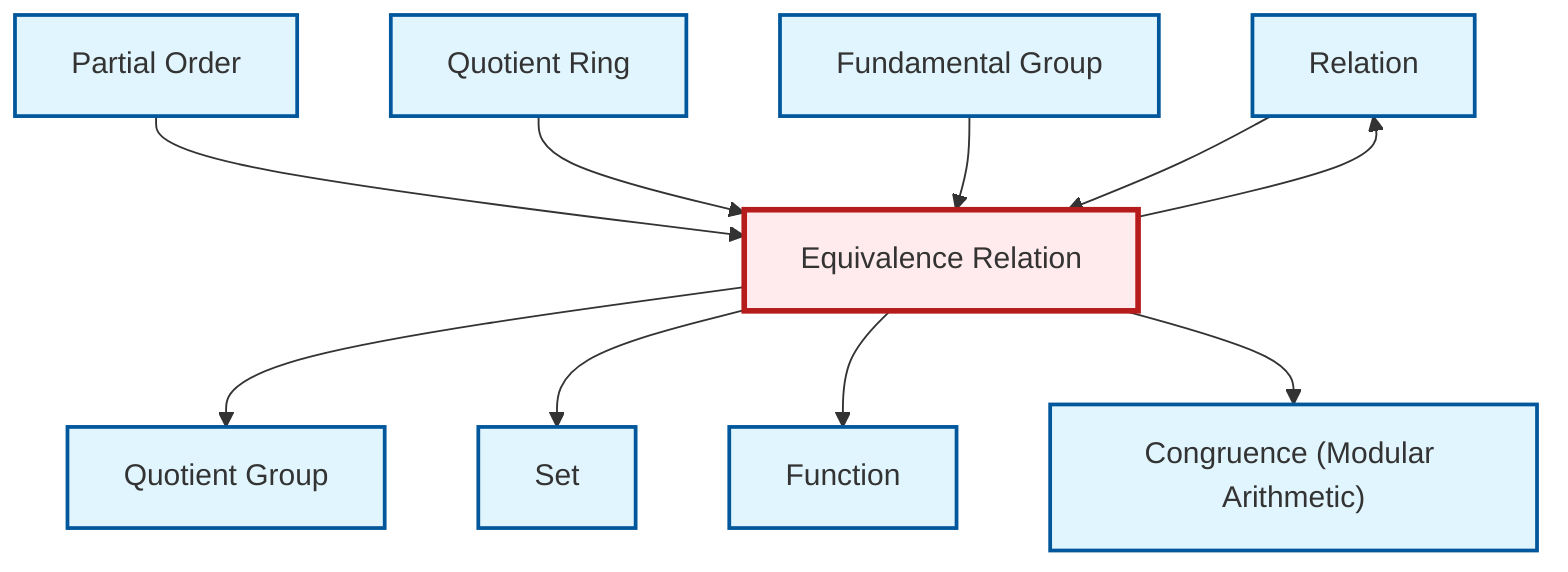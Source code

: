 graph TD
    classDef definition fill:#e1f5fe,stroke:#01579b,stroke-width:2px
    classDef theorem fill:#f3e5f5,stroke:#4a148c,stroke-width:2px
    classDef axiom fill:#fff3e0,stroke:#e65100,stroke-width:2px
    classDef example fill:#e8f5e9,stroke:#1b5e20,stroke-width:2px
    classDef current fill:#ffebee,stroke:#b71c1c,stroke-width:3px
    def-congruence["Congruence (Modular Arithmetic)"]:::definition
    def-function["Function"]:::definition
    def-relation["Relation"]:::definition
    def-equivalence-relation["Equivalence Relation"]:::definition
    def-set["Set"]:::definition
    def-partial-order["Partial Order"]:::definition
    def-fundamental-group["Fundamental Group"]:::definition
    def-quotient-ring["Quotient Ring"]:::definition
    def-quotient-group["Quotient Group"]:::definition
    def-equivalence-relation --> def-quotient-group
    def-partial-order --> def-equivalence-relation
    def-equivalence-relation --> def-set
    def-equivalence-relation --> def-function
    def-equivalence-relation --> def-relation
    def-quotient-ring --> def-equivalence-relation
    def-fundamental-group --> def-equivalence-relation
    def-equivalence-relation --> def-congruence
    def-relation --> def-equivalence-relation
    class def-equivalence-relation current